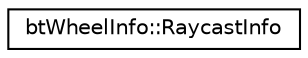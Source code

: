 digraph "Graphical Class Hierarchy"
{
  edge [fontname="Helvetica",fontsize="10",labelfontname="Helvetica",labelfontsize="10"];
  node [fontname="Helvetica",fontsize="10",shape=record];
  rankdir="LR";
  Node1 [label="btWheelInfo::RaycastInfo",height=0.2,width=0.4,color="black", fillcolor="white", style="filled",URL="$structbt_wheel_info_1_1_raycast_info.html"];
}
